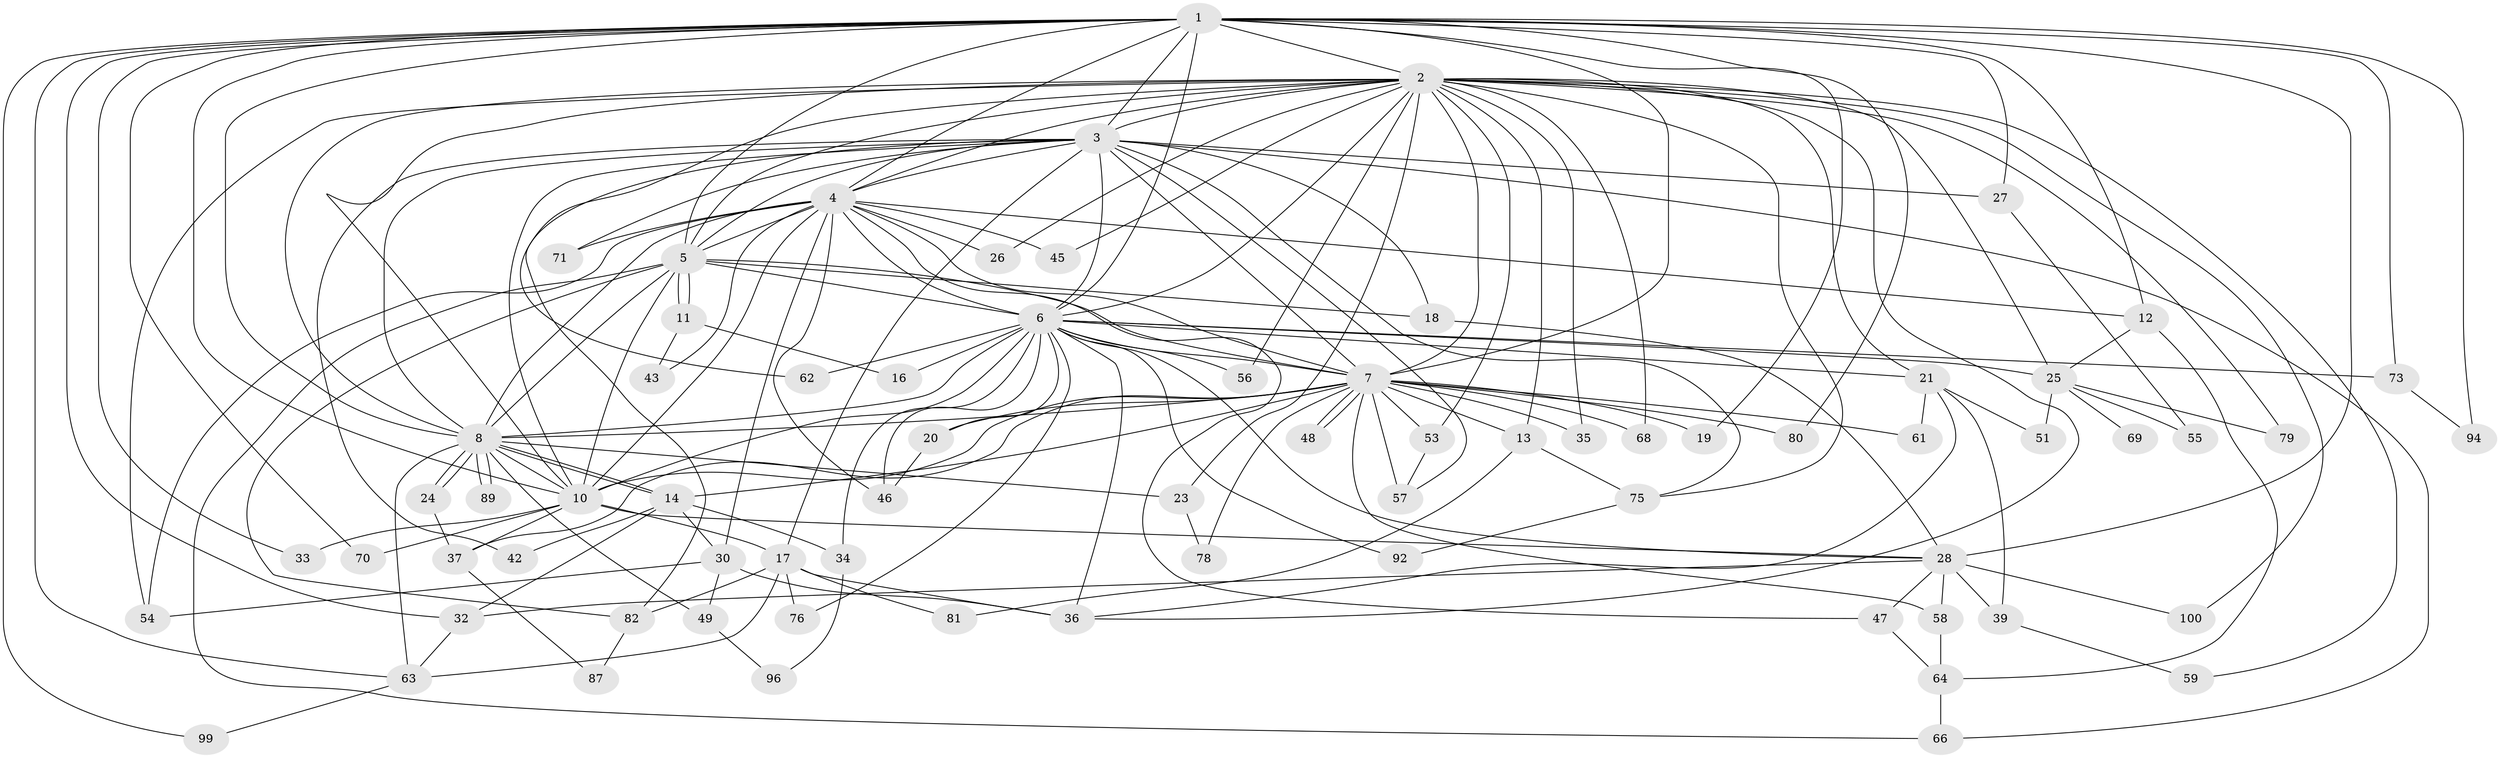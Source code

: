 // original degree distribution, {20: 0.03, 27: 0.02, 18: 0.02, 15: 0.03, 4: 0.14, 8: 0.01, 5: 0.04, 2: 0.51, 6: 0.01, 3: 0.18, 9: 0.01}
// Generated by graph-tools (version 1.1) at 2025/41/03/06/25 10:41:40]
// undirected, 72 vertices, 179 edges
graph export_dot {
graph [start="1"]
  node [color=gray90,style=filled];
  1 [super="+15"];
  2 [super="+65"];
  3 [super="+41"];
  4 [super="+77"];
  5 [super="+31"];
  6 [super="+9"];
  7 [super="+22"];
  8 [super="+67"];
  10 [super="+74"];
  11;
  12;
  13;
  14 [super="+98"];
  16;
  17 [super="+52"];
  18 [super="+91"];
  19;
  20;
  21 [super="+38"];
  23;
  24;
  25 [super="+29"];
  26;
  27 [super="+40"];
  28 [super="+44"];
  30;
  32 [super="+84"];
  33;
  34 [super="+95"];
  35;
  36 [super="+50"];
  37 [super="+93"];
  39;
  42;
  43;
  45;
  46 [super="+90"];
  47;
  48;
  49;
  51;
  53 [super="+88"];
  54 [super="+60"];
  55;
  56;
  57;
  58;
  59;
  61;
  62;
  63 [super="+72"];
  64 [super="+83"];
  66 [super="+97"];
  68;
  69;
  70;
  71;
  73;
  75 [super="+86"];
  76;
  78;
  79;
  80;
  81;
  82 [super="+85"];
  87;
  89;
  92;
  94;
  96;
  99;
  100;
  1 -- 2;
  1 -- 3;
  1 -- 4;
  1 -- 5;
  1 -- 6 [weight=2];
  1 -- 7 [weight=2];
  1 -- 8;
  1 -- 10;
  1 -- 12;
  1 -- 19;
  1 -- 28;
  1 -- 33;
  1 -- 63;
  1 -- 70;
  1 -- 73;
  1 -- 80;
  1 -- 94;
  1 -- 99;
  1 -- 32;
  1 -- 27 [weight=2];
  2 -- 3;
  2 -- 4;
  2 -- 5;
  2 -- 6 [weight=2];
  2 -- 7 [weight=2];
  2 -- 8;
  2 -- 10;
  2 -- 13;
  2 -- 21;
  2 -- 23;
  2 -- 25;
  2 -- 26;
  2 -- 35;
  2 -- 36;
  2 -- 45;
  2 -- 53;
  2 -- 54;
  2 -- 56;
  2 -- 59;
  2 -- 68;
  2 -- 75;
  2 -- 79;
  2 -- 100;
  2 -- 82;
  3 -- 4;
  3 -- 5;
  3 -- 6 [weight=3];
  3 -- 7;
  3 -- 8;
  3 -- 10;
  3 -- 17;
  3 -- 18;
  3 -- 27;
  3 -- 42;
  3 -- 57;
  3 -- 62;
  3 -- 66;
  3 -- 75;
  3 -- 71;
  4 -- 5;
  4 -- 6 [weight=2];
  4 -- 7 [weight=2];
  4 -- 8 [weight=2];
  4 -- 10;
  4 -- 12;
  4 -- 26;
  4 -- 30;
  4 -- 43;
  4 -- 45;
  4 -- 46;
  4 -- 47;
  4 -- 54;
  4 -- 71;
  5 -- 6 [weight=2];
  5 -- 7;
  5 -- 8 [weight=2];
  5 -- 10;
  5 -- 11;
  5 -- 11;
  5 -- 18;
  5 -- 66;
  5 -- 82;
  6 -- 7 [weight=2];
  6 -- 8 [weight=2];
  6 -- 10 [weight=3];
  6 -- 56;
  6 -- 73;
  6 -- 76;
  6 -- 34;
  6 -- 36;
  6 -- 28;
  6 -- 16;
  6 -- 20;
  6 -- 21;
  6 -- 25;
  6 -- 92;
  6 -- 62;
  6 -- 46;
  7 -- 8;
  7 -- 10;
  7 -- 13;
  7 -- 19;
  7 -- 20;
  7 -- 35;
  7 -- 37;
  7 -- 48;
  7 -- 48;
  7 -- 53;
  7 -- 57;
  7 -- 58;
  7 -- 61;
  7 -- 68;
  7 -- 78;
  7 -- 80;
  7 -- 14;
  8 -- 10;
  8 -- 14;
  8 -- 14;
  8 -- 23;
  8 -- 24;
  8 -- 24;
  8 -- 49;
  8 -- 63;
  8 -- 89;
  8 -- 89;
  10 -- 17;
  10 -- 33;
  10 -- 70;
  10 -- 28;
  10 -- 37;
  11 -- 16;
  11 -- 43;
  12 -- 25;
  12 -- 64;
  13 -- 75;
  13 -- 81;
  14 -- 30;
  14 -- 34 [weight=2];
  14 -- 42;
  14 -- 32;
  17 -- 76;
  17 -- 82;
  17 -- 63;
  17 -- 81;
  17 -- 36;
  18 -- 28;
  20 -- 46;
  21 -- 39;
  21 -- 61;
  21 -- 51;
  21 -- 36;
  23 -- 78;
  24 -- 37;
  25 -- 55;
  25 -- 69 [weight=2];
  25 -- 51;
  25 -- 79;
  27 -- 55;
  28 -- 32;
  28 -- 39;
  28 -- 47;
  28 -- 58;
  28 -- 100;
  30 -- 49;
  30 -- 36;
  30 -- 54;
  32 -- 63;
  34 -- 96;
  37 -- 87;
  39 -- 59;
  47 -- 64;
  49 -- 96;
  53 -- 57;
  58 -- 64;
  63 -- 99;
  64 -- 66;
  73 -- 94;
  75 -- 92;
  82 -- 87;
}
